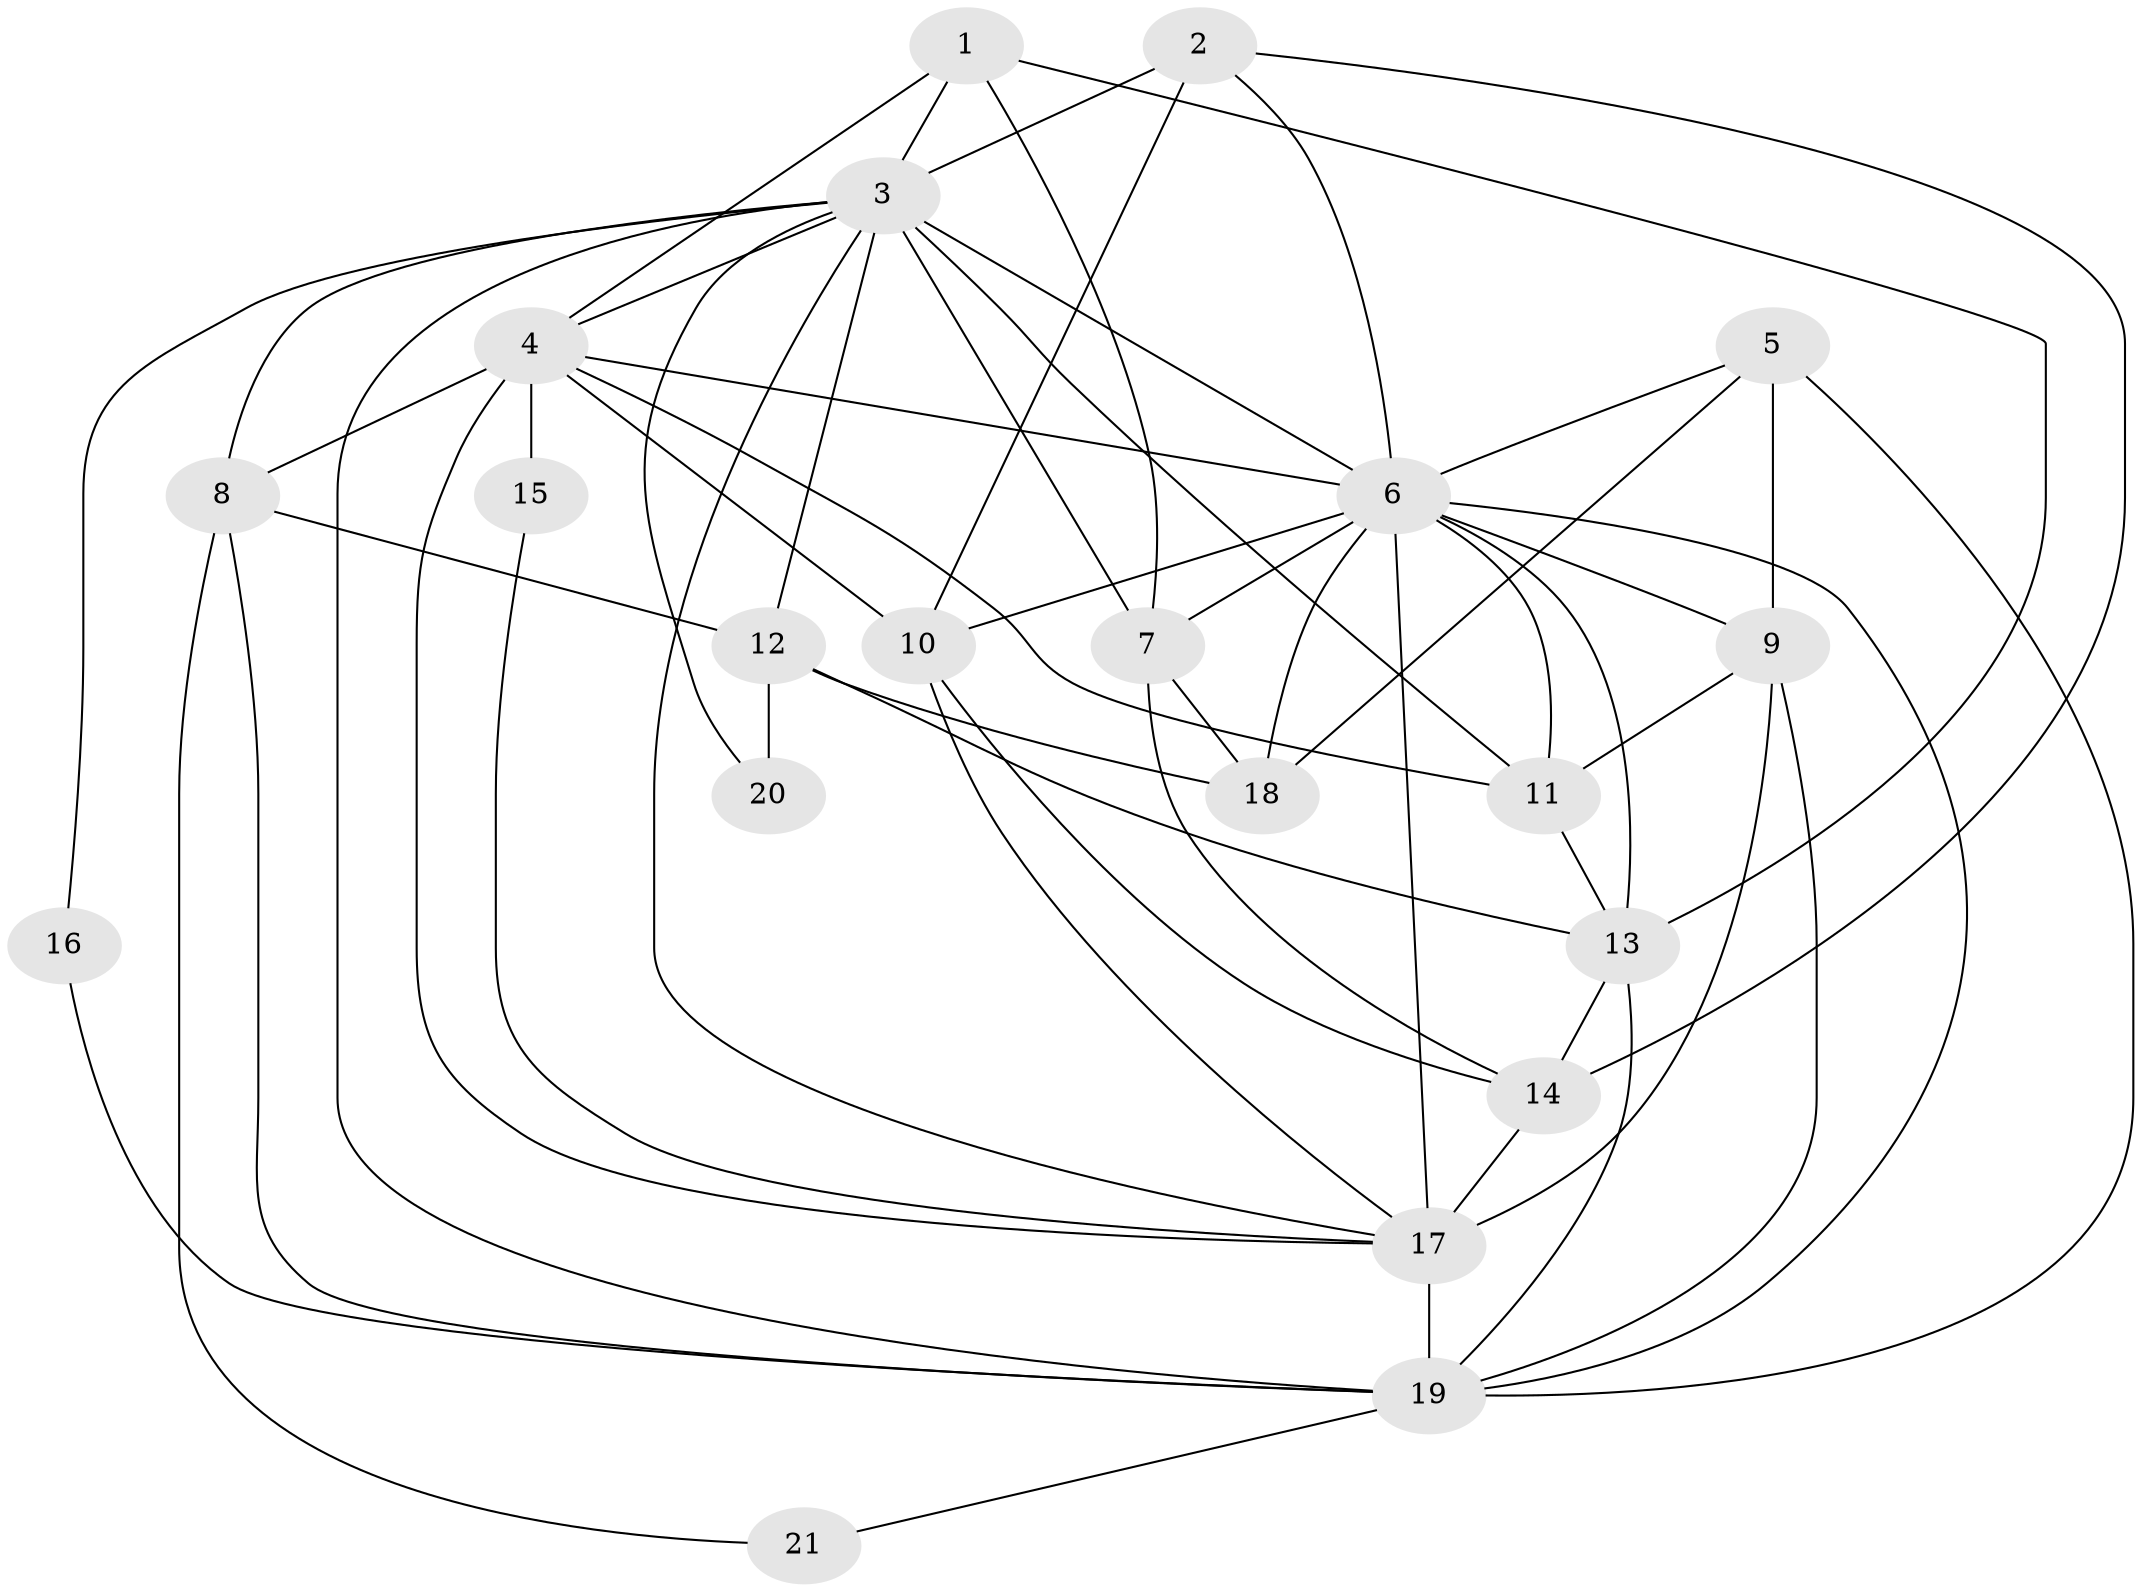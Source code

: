 // original degree distribution, {3: 0.27692307692307694, 2: 0.2, 5: 0.12307692307692308, 6: 0.13846153846153847, 4: 0.18461538461538463, 7: 0.046153846153846156, 9: 0.015384615384615385, 8: 0.015384615384615385}
// Generated by graph-tools (version 1.1) at 2025/51/03/04/25 22:51:14]
// undirected, 21 vertices, 57 edges
graph export_dot {
  node [color=gray90,style=filled];
  1;
  2;
  3;
  4;
  5;
  6;
  7;
  8;
  9;
  10;
  11;
  12;
  13;
  14;
  15;
  16;
  17;
  18;
  19;
  20;
  21;
  1 -- 3 [weight=1.0];
  1 -- 4 [weight=1.0];
  1 -- 7 [weight=1.0];
  1 -- 13 [weight=1.0];
  2 -- 3 [weight=2.0];
  2 -- 6 [weight=1.0];
  2 -- 10 [weight=1.0];
  2 -- 14 [weight=1.0];
  3 -- 4 [weight=1.0];
  3 -- 6 [weight=2.0];
  3 -- 7 [weight=1.0];
  3 -- 8 [weight=1.0];
  3 -- 11 [weight=1.0];
  3 -- 12 [weight=3.0];
  3 -- 16 [weight=1.0];
  3 -- 17 [weight=2.0];
  3 -- 19 [weight=1.0];
  3 -- 20 [weight=1.0];
  4 -- 6 [weight=1.0];
  4 -- 8 [weight=2.0];
  4 -- 10 [weight=1.0];
  4 -- 11 [weight=1.0];
  4 -- 15 [weight=2.0];
  4 -- 17 [weight=1.0];
  5 -- 6 [weight=1.0];
  5 -- 9 [weight=1.0];
  5 -- 18 [weight=1.0];
  5 -- 19 [weight=2.0];
  6 -- 7 [weight=3.0];
  6 -- 9 [weight=3.0];
  6 -- 10 [weight=3.0];
  6 -- 11 [weight=1.0];
  6 -- 13 [weight=2.0];
  6 -- 17 [weight=2.0];
  6 -- 18 [weight=1.0];
  6 -- 19 [weight=1.0];
  7 -- 14 [weight=1.0];
  7 -- 18 [weight=1.0];
  8 -- 12 [weight=1.0];
  8 -- 19 [weight=1.0];
  8 -- 21 [weight=1.0];
  9 -- 11 [weight=3.0];
  9 -- 17 [weight=1.0];
  9 -- 19 [weight=1.0];
  10 -- 14 [weight=1.0];
  10 -- 17 [weight=1.0];
  11 -- 13 [weight=1.0];
  12 -- 13 [weight=1.0];
  12 -- 18 [weight=1.0];
  12 -- 20 [weight=1.0];
  13 -- 14 [weight=1.0];
  13 -- 19 [weight=1.0];
  14 -- 17 [weight=3.0];
  15 -- 17 [weight=1.0];
  16 -- 19 [weight=1.0];
  17 -- 19 [weight=2.0];
  19 -- 21 [weight=1.0];
}
